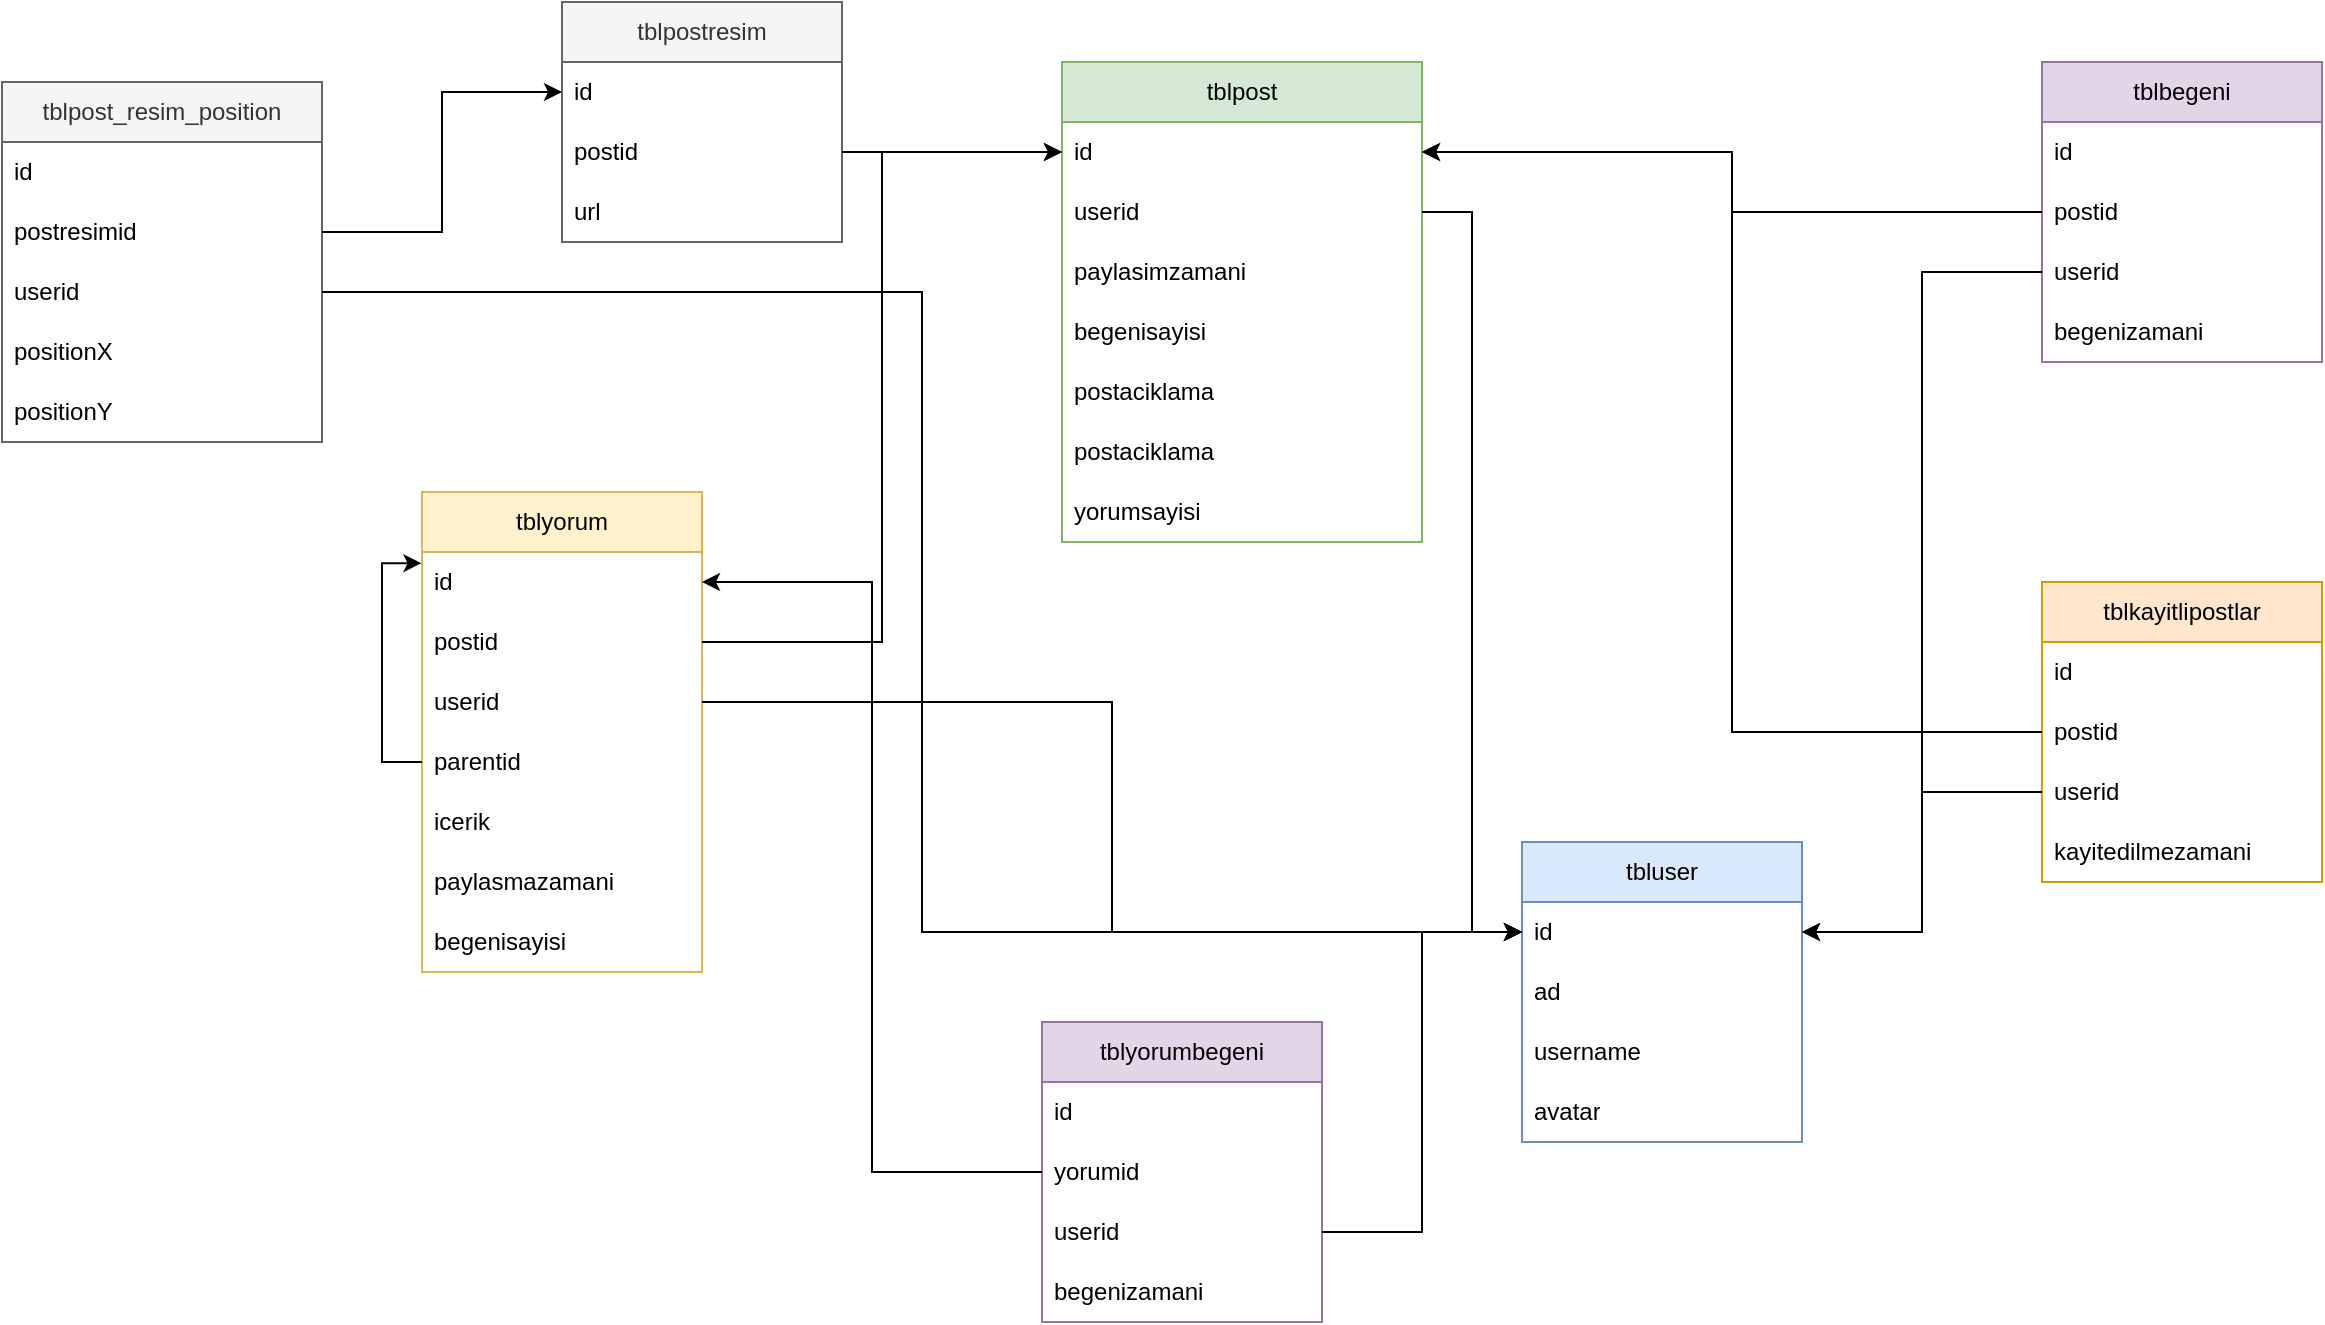 <mxfile version="21.2.0" type="device">
  <diagram name="Sayfa -1" id="kSPaKGLuEccR85Klqm3C">
    <mxGraphModel dx="2513" dy="668" grid="1" gridSize="10" guides="1" tooltips="1" connect="1" arrows="1" fold="1" page="1" pageScale="1" pageWidth="1300" pageHeight="1300" math="0" shadow="0">
      <root>
        <mxCell id="0" />
        <mxCell id="1" parent="0" />
        <mxCell id="uQZyF74LyS2XBlx4iTpp-1" value="tblpost" style="swimlane;fontStyle=0;childLayout=stackLayout;horizontal=1;startSize=30;horizontalStack=0;resizeParent=1;resizeParentMax=0;resizeLast=0;collapsible=1;marginBottom=0;whiteSpace=wrap;html=1;fillColor=#d5e8d4;strokeColor=#82b366;" vertex="1" parent="1">
          <mxGeometry x="200" y="70" width="180" height="240" as="geometry" />
        </mxCell>
        <mxCell id="uQZyF74LyS2XBlx4iTpp-2" value="id" style="text;strokeColor=none;fillColor=none;align=left;verticalAlign=middle;spacingLeft=4;spacingRight=4;overflow=hidden;points=[[0,0.5],[1,0.5]];portConstraint=eastwest;rotatable=0;whiteSpace=wrap;html=1;" vertex="1" parent="uQZyF74LyS2XBlx4iTpp-1">
          <mxGeometry y="30" width="180" height="30" as="geometry" />
        </mxCell>
        <mxCell id="uQZyF74LyS2XBlx4iTpp-3" value="userid" style="text;strokeColor=none;fillColor=none;align=left;verticalAlign=middle;spacingLeft=4;spacingRight=4;overflow=hidden;points=[[0,0.5],[1,0.5]];portConstraint=eastwest;rotatable=0;whiteSpace=wrap;html=1;" vertex="1" parent="uQZyF74LyS2XBlx4iTpp-1">
          <mxGeometry y="60" width="180" height="30" as="geometry" />
        </mxCell>
        <mxCell id="uQZyF74LyS2XBlx4iTpp-4" value="paylasimzamani" style="text;strokeColor=none;fillColor=none;align=left;verticalAlign=middle;spacingLeft=4;spacingRight=4;overflow=hidden;points=[[0,0.5],[1,0.5]];portConstraint=eastwest;rotatable=0;whiteSpace=wrap;html=1;" vertex="1" parent="uQZyF74LyS2XBlx4iTpp-1">
          <mxGeometry y="90" width="180" height="30" as="geometry" />
        </mxCell>
        <mxCell id="uQZyF74LyS2XBlx4iTpp-6" value="begenisayisi" style="text;strokeColor=none;fillColor=none;align=left;verticalAlign=middle;spacingLeft=4;spacingRight=4;overflow=hidden;points=[[0,0.5],[1,0.5]];portConstraint=eastwest;rotatable=0;whiteSpace=wrap;html=1;" vertex="1" parent="uQZyF74LyS2XBlx4iTpp-1">
          <mxGeometry y="120" width="180" height="30" as="geometry" />
        </mxCell>
        <mxCell id="uQZyF74LyS2XBlx4iTpp-7" value="postaciklama" style="text;strokeColor=none;fillColor=none;align=left;verticalAlign=middle;spacingLeft=4;spacingRight=4;overflow=hidden;points=[[0,0.5],[1,0.5]];portConstraint=eastwest;rotatable=0;whiteSpace=wrap;html=1;" vertex="1" parent="uQZyF74LyS2XBlx4iTpp-1">
          <mxGeometry y="150" width="180" height="30" as="geometry" />
        </mxCell>
        <mxCell id="uQZyF74LyS2XBlx4iTpp-21" value="postaciklama" style="text;strokeColor=none;fillColor=none;align=left;verticalAlign=middle;spacingLeft=4;spacingRight=4;overflow=hidden;points=[[0,0.5],[1,0.5]];portConstraint=eastwest;rotatable=0;whiteSpace=wrap;html=1;" vertex="1" parent="uQZyF74LyS2XBlx4iTpp-1">
          <mxGeometry y="180" width="180" height="30" as="geometry" />
        </mxCell>
        <mxCell id="uQZyF74LyS2XBlx4iTpp-22" value="yorumsayisi" style="text;strokeColor=none;fillColor=none;align=left;verticalAlign=middle;spacingLeft=4;spacingRight=4;overflow=hidden;points=[[0,0.5],[1,0.5]];portConstraint=eastwest;rotatable=0;whiteSpace=wrap;html=1;" vertex="1" parent="uQZyF74LyS2XBlx4iTpp-1">
          <mxGeometry y="210" width="180" height="30" as="geometry" />
        </mxCell>
        <mxCell id="uQZyF74LyS2XBlx4iTpp-8" value="tblbegeni" style="swimlane;fontStyle=0;childLayout=stackLayout;horizontal=1;startSize=30;horizontalStack=0;resizeParent=1;resizeParentMax=0;resizeLast=0;collapsible=1;marginBottom=0;whiteSpace=wrap;html=1;fillColor=#e1d5e7;strokeColor=#9673a6;" vertex="1" parent="1">
          <mxGeometry x="690" y="70" width="140" height="150" as="geometry" />
        </mxCell>
        <mxCell id="uQZyF74LyS2XBlx4iTpp-9" value="id" style="text;strokeColor=none;fillColor=none;align=left;verticalAlign=middle;spacingLeft=4;spacingRight=4;overflow=hidden;points=[[0,0.5],[1,0.5]];portConstraint=eastwest;rotatable=0;whiteSpace=wrap;html=1;" vertex="1" parent="uQZyF74LyS2XBlx4iTpp-8">
          <mxGeometry y="30" width="140" height="30" as="geometry" />
        </mxCell>
        <mxCell id="uQZyF74LyS2XBlx4iTpp-10" value="postid" style="text;strokeColor=none;fillColor=none;align=left;verticalAlign=middle;spacingLeft=4;spacingRight=4;overflow=hidden;points=[[0,0.5],[1,0.5]];portConstraint=eastwest;rotatable=0;whiteSpace=wrap;html=1;" vertex="1" parent="uQZyF74LyS2XBlx4iTpp-8">
          <mxGeometry y="60" width="140" height="30" as="geometry" />
        </mxCell>
        <mxCell id="uQZyF74LyS2XBlx4iTpp-12" value="userid" style="text;strokeColor=none;fillColor=none;align=left;verticalAlign=middle;spacingLeft=4;spacingRight=4;overflow=hidden;points=[[0,0.5],[1,0.5]];portConstraint=eastwest;rotatable=0;whiteSpace=wrap;html=1;" vertex="1" parent="uQZyF74LyS2XBlx4iTpp-8">
          <mxGeometry y="90" width="140" height="30" as="geometry" />
        </mxCell>
        <mxCell id="uQZyF74LyS2XBlx4iTpp-11" value="begenizamani" style="text;strokeColor=none;fillColor=none;align=left;verticalAlign=middle;spacingLeft=4;spacingRight=4;overflow=hidden;points=[[0,0.5],[1,0.5]];portConstraint=eastwest;rotatable=0;whiteSpace=wrap;html=1;" vertex="1" parent="uQZyF74LyS2XBlx4iTpp-8">
          <mxGeometry y="120" width="140" height="30" as="geometry" />
        </mxCell>
        <mxCell id="uQZyF74LyS2XBlx4iTpp-13" style="edgeStyle=orthogonalEdgeStyle;rounded=0;orthogonalLoop=1;jettySize=auto;html=1;entryX=1;entryY=0.5;entryDx=0;entryDy=0;" edge="1" parent="1" source="uQZyF74LyS2XBlx4iTpp-10" target="uQZyF74LyS2XBlx4iTpp-2">
          <mxGeometry relative="1" as="geometry" />
        </mxCell>
        <mxCell id="uQZyF74LyS2XBlx4iTpp-14" value="tbluser" style="swimlane;fontStyle=0;childLayout=stackLayout;horizontal=1;startSize=30;horizontalStack=0;resizeParent=1;resizeParentMax=0;resizeLast=0;collapsible=1;marginBottom=0;whiteSpace=wrap;html=1;fillColor=#dae8fc;strokeColor=#6c8ebf;" vertex="1" parent="1">
          <mxGeometry x="430" y="460" width="140" height="150" as="geometry" />
        </mxCell>
        <mxCell id="uQZyF74LyS2XBlx4iTpp-15" value="id" style="text;strokeColor=none;fillColor=none;align=left;verticalAlign=middle;spacingLeft=4;spacingRight=4;overflow=hidden;points=[[0,0.5],[1,0.5]];portConstraint=eastwest;rotatable=0;whiteSpace=wrap;html=1;" vertex="1" parent="uQZyF74LyS2XBlx4iTpp-14">
          <mxGeometry y="30" width="140" height="30" as="geometry" />
        </mxCell>
        <mxCell id="uQZyF74LyS2XBlx4iTpp-16" value="ad" style="text;strokeColor=none;fillColor=none;align=left;verticalAlign=middle;spacingLeft=4;spacingRight=4;overflow=hidden;points=[[0,0.5],[1,0.5]];portConstraint=eastwest;rotatable=0;whiteSpace=wrap;html=1;" vertex="1" parent="uQZyF74LyS2XBlx4iTpp-14">
          <mxGeometry y="60" width="140" height="30" as="geometry" />
        </mxCell>
        <mxCell id="uQZyF74LyS2XBlx4iTpp-17" value="username" style="text;strokeColor=none;fillColor=none;align=left;verticalAlign=middle;spacingLeft=4;spacingRight=4;overflow=hidden;points=[[0,0.5],[1,0.5]];portConstraint=eastwest;rotatable=0;whiteSpace=wrap;html=1;" vertex="1" parent="uQZyF74LyS2XBlx4iTpp-14">
          <mxGeometry y="90" width="140" height="30" as="geometry" />
        </mxCell>
        <mxCell id="uQZyF74LyS2XBlx4iTpp-18" value="avatar" style="text;strokeColor=none;fillColor=none;align=left;verticalAlign=middle;spacingLeft=4;spacingRight=4;overflow=hidden;points=[[0,0.5],[1,0.5]];portConstraint=eastwest;rotatable=0;whiteSpace=wrap;html=1;" vertex="1" parent="uQZyF74LyS2XBlx4iTpp-14">
          <mxGeometry y="120" width="140" height="30" as="geometry" />
        </mxCell>
        <mxCell id="uQZyF74LyS2XBlx4iTpp-19" style="edgeStyle=orthogonalEdgeStyle;rounded=0;orthogonalLoop=1;jettySize=auto;html=1;" edge="1" parent="1" source="uQZyF74LyS2XBlx4iTpp-12" target="uQZyF74LyS2XBlx4iTpp-15">
          <mxGeometry relative="1" as="geometry" />
        </mxCell>
        <mxCell id="uQZyF74LyS2XBlx4iTpp-20" style="edgeStyle=orthogonalEdgeStyle;rounded=0;orthogonalLoop=1;jettySize=auto;html=1;entryX=0;entryY=0.5;entryDx=0;entryDy=0;" edge="1" parent="1" source="uQZyF74LyS2XBlx4iTpp-3" target="uQZyF74LyS2XBlx4iTpp-15">
          <mxGeometry relative="1" as="geometry" />
        </mxCell>
        <mxCell id="uQZyF74LyS2XBlx4iTpp-24" value="tblyorum" style="swimlane;fontStyle=0;childLayout=stackLayout;horizontal=1;startSize=30;horizontalStack=0;resizeParent=1;resizeParentMax=0;resizeLast=0;collapsible=1;marginBottom=0;whiteSpace=wrap;html=1;fillColor=#fff2cc;strokeColor=#d6b656;" vertex="1" parent="1">
          <mxGeometry x="-120" y="285" width="140" height="240" as="geometry" />
        </mxCell>
        <mxCell id="uQZyF74LyS2XBlx4iTpp-25" value="id" style="text;strokeColor=none;fillColor=none;align=left;verticalAlign=middle;spacingLeft=4;spacingRight=4;overflow=hidden;points=[[0,0.5],[1,0.5]];portConstraint=eastwest;rotatable=0;whiteSpace=wrap;html=1;" vertex="1" parent="uQZyF74LyS2XBlx4iTpp-24">
          <mxGeometry y="30" width="140" height="30" as="geometry" />
        </mxCell>
        <mxCell id="uQZyF74LyS2XBlx4iTpp-26" value="postid" style="text;strokeColor=none;fillColor=none;align=left;verticalAlign=middle;spacingLeft=4;spacingRight=4;overflow=hidden;points=[[0,0.5],[1,0.5]];portConstraint=eastwest;rotatable=0;whiteSpace=wrap;html=1;" vertex="1" parent="uQZyF74LyS2XBlx4iTpp-24">
          <mxGeometry y="60" width="140" height="30" as="geometry" />
        </mxCell>
        <mxCell id="uQZyF74LyS2XBlx4iTpp-27" value="userid" style="text;strokeColor=none;fillColor=none;align=left;verticalAlign=middle;spacingLeft=4;spacingRight=4;overflow=hidden;points=[[0,0.5],[1,0.5]];portConstraint=eastwest;rotatable=0;whiteSpace=wrap;html=1;" vertex="1" parent="uQZyF74LyS2XBlx4iTpp-24">
          <mxGeometry y="90" width="140" height="30" as="geometry" />
        </mxCell>
        <mxCell id="uQZyF74LyS2XBlx4iTpp-32" style="edgeStyle=orthogonalEdgeStyle;rounded=0;orthogonalLoop=1;jettySize=auto;html=1;entryX=-0.002;entryY=0.187;entryDx=0;entryDy=0;entryPerimeter=0;" edge="1" parent="uQZyF74LyS2XBlx4iTpp-24" source="uQZyF74LyS2XBlx4iTpp-30" target="uQZyF74LyS2XBlx4iTpp-25">
          <mxGeometry relative="1" as="geometry" />
        </mxCell>
        <mxCell id="uQZyF74LyS2XBlx4iTpp-30" value="parentid" style="text;strokeColor=none;fillColor=none;align=left;verticalAlign=middle;spacingLeft=4;spacingRight=4;overflow=hidden;points=[[0,0.5],[1,0.5]];portConstraint=eastwest;rotatable=0;whiteSpace=wrap;html=1;" vertex="1" parent="uQZyF74LyS2XBlx4iTpp-24">
          <mxGeometry y="120" width="140" height="30" as="geometry" />
        </mxCell>
        <mxCell id="uQZyF74LyS2XBlx4iTpp-40" value="icerik" style="text;strokeColor=none;fillColor=none;align=left;verticalAlign=middle;spacingLeft=4;spacingRight=4;overflow=hidden;points=[[0,0.5],[1,0.5]];portConstraint=eastwest;rotatable=0;whiteSpace=wrap;html=1;" vertex="1" parent="uQZyF74LyS2XBlx4iTpp-24">
          <mxGeometry y="150" width="140" height="30" as="geometry" />
        </mxCell>
        <mxCell id="uQZyF74LyS2XBlx4iTpp-41" value="paylasmazamani" style="text;strokeColor=none;fillColor=none;align=left;verticalAlign=middle;spacingLeft=4;spacingRight=4;overflow=hidden;points=[[0,0.5],[1,0.5]];portConstraint=eastwest;rotatable=0;whiteSpace=wrap;html=1;" vertex="1" parent="uQZyF74LyS2XBlx4iTpp-24">
          <mxGeometry y="180" width="140" height="30" as="geometry" />
        </mxCell>
        <mxCell id="uQZyF74LyS2XBlx4iTpp-42" value="begenisayisi" style="text;strokeColor=none;fillColor=none;align=left;verticalAlign=middle;spacingLeft=4;spacingRight=4;overflow=hidden;points=[[0,0.5],[1,0.5]];portConstraint=eastwest;rotatable=0;whiteSpace=wrap;html=1;" vertex="1" parent="uQZyF74LyS2XBlx4iTpp-24">
          <mxGeometry y="210" width="140" height="30" as="geometry" />
        </mxCell>
        <mxCell id="uQZyF74LyS2XBlx4iTpp-29" style="edgeStyle=orthogonalEdgeStyle;rounded=0;orthogonalLoop=1;jettySize=auto;html=1;" edge="1" parent="1" source="uQZyF74LyS2XBlx4iTpp-26" target="uQZyF74LyS2XBlx4iTpp-2">
          <mxGeometry relative="1" as="geometry" />
        </mxCell>
        <mxCell id="uQZyF74LyS2XBlx4iTpp-31" style="edgeStyle=orthogonalEdgeStyle;rounded=0;orthogonalLoop=1;jettySize=auto;html=1;" edge="1" parent="1" source="uQZyF74LyS2XBlx4iTpp-27" target="uQZyF74LyS2XBlx4iTpp-15">
          <mxGeometry relative="1" as="geometry" />
        </mxCell>
        <mxCell id="uQZyF74LyS2XBlx4iTpp-33" value="tblyorumbegeni" style="swimlane;fontStyle=0;childLayout=stackLayout;horizontal=1;startSize=30;horizontalStack=0;resizeParent=1;resizeParentMax=0;resizeLast=0;collapsible=1;marginBottom=0;whiteSpace=wrap;html=1;fillColor=#e1d5e7;strokeColor=#9673a6;" vertex="1" parent="1">
          <mxGeometry x="190" y="550" width="140" height="150" as="geometry" />
        </mxCell>
        <mxCell id="uQZyF74LyS2XBlx4iTpp-34" value="id" style="text;strokeColor=none;fillColor=none;align=left;verticalAlign=middle;spacingLeft=4;spacingRight=4;overflow=hidden;points=[[0,0.5],[1,0.5]];portConstraint=eastwest;rotatable=0;whiteSpace=wrap;html=1;" vertex="1" parent="uQZyF74LyS2XBlx4iTpp-33">
          <mxGeometry y="30" width="140" height="30" as="geometry" />
        </mxCell>
        <mxCell id="uQZyF74LyS2XBlx4iTpp-35" value="yorumid" style="text;strokeColor=none;fillColor=none;align=left;verticalAlign=middle;spacingLeft=4;spacingRight=4;overflow=hidden;points=[[0,0.5],[1,0.5]];portConstraint=eastwest;rotatable=0;whiteSpace=wrap;html=1;" vertex="1" parent="uQZyF74LyS2XBlx4iTpp-33">
          <mxGeometry y="60" width="140" height="30" as="geometry" />
        </mxCell>
        <mxCell id="uQZyF74LyS2XBlx4iTpp-36" value="userid" style="text;strokeColor=none;fillColor=none;align=left;verticalAlign=middle;spacingLeft=4;spacingRight=4;overflow=hidden;points=[[0,0.5],[1,0.5]];portConstraint=eastwest;rotatable=0;whiteSpace=wrap;html=1;" vertex="1" parent="uQZyF74LyS2XBlx4iTpp-33">
          <mxGeometry y="90" width="140" height="30" as="geometry" />
        </mxCell>
        <mxCell id="uQZyF74LyS2XBlx4iTpp-37" value="begenizamani" style="text;strokeColor=none;fillColor=none;align=left;verticalAlign=middle;spacingLeft=4;spacingRight=4;overflow=hidden;points=[[0,0.5],[1,0.5]];portConstraint=eastwest;rotatable=0;whiteSpace=wrap;html=1;" vertex="1" parent="uQZyF74LyS2XBlx4iTpp-33">
          <mxGeometry y="120" width="140" height="30" as="geometry" />
        </mxCell>
        <mxCell id="uQZyF74LyS2XBlx4iTpp-38" style="edgeStyle=orthogonalEdgeStyle;rounded=0;orthogonalLoop=1;jettySize=auto;html=1;" edge="1" parent="1" source="uQZyF74LyS2XBlx4iTpp-35" target="uQZyF74LyS2XBlx4iTpp-25">
          <mxGeometry relative="1" as="geometry" />
        </mxCell>
        <mxCell id="uQZyF74LyS2XBlx4iTpp-39" style="edgeStyle=orthogonalEdgeStyle;rounded=0;orthogonalLoop=1;jettySize=auto;html=1;entryX=0;entryY=0.5;entryDx=0;entryDy=0;" edge="1" parent="1" source="uQZyF74LyS2XBlx4iTpp-36" target="uQZyF74LyS2XBlx4iTpp-15">
          <mxGeometry relative="1" as="geometry" />
        </mxCell>
        <mxCell id="uQZyF74LyS2XBlx4iTpp-43" value="tblkayitlipostlar" style="swimlane;fontStyle=0;childLayout=stackLayout;horizontal=1;startSize=30;horizontalStack=0;resizeParent=1;resizeParentMax=0;resizeLast=0;collapsible=1;marginBottom=0;whiteSpace=wrap;html=1;fillColor=#ffe6cc;strokeColor=#d79b00;" vertex="1" parent="1">
          <mxGeometry x="690" y="330" width="140" height="150" as="geometry" />
        </mxCell>
        <mxCell id="uQZyF74LyS2XBlx4iTpp-44" value="id" style="text;strokeColor=none;fillColor=none;align=left;verticalAlign=middle;spacingLeft=4;spacingRight=4;overflow=hidden;points=[[0,0.5],[1,0.5]];portConstraint=eastwest;rotatable=0;whiteSpace=wrap;html=1;" vertex="1" parent="uQZyF74LyS2XBlx4iTpp-43">
          <mxGeometry y="30" width="140" height="30" as="geometry" />
        </mxCell>
        <mxCell id="uQZyF74LyS2XBlx4iTpp-45" value="postid" style="text;strokeColor=none;fillColor=none;align=left;verticalAlign=middle;spacingLeft=4;spacingRight=4;overflow=hidden;points=[[0,0.5],[1,0.5]];portConstraint=eastwest;rotatable=0;whiteSpace=wrap;html=1;" vertex="1" parent="uQZyF74LyS2XBlx4iTpp-43">
          <mxGeometry y="60" width="140" height="30" as="geometry" />
        </mxCell>
        <mxCell id="uQZyF74LyS2XBlx4iTpp-46" value="userid" style="text;strokeColor=none;fillColor=none;align=left;verticalAlign=middle;spacingLeft=4;spacingRight=4;overflow=hidden;points=[[0,0.5],[1,0.5]];portConstraint=eastwest;rotatable=0;whiteSpace=wrap;html=1;" vertex="1" parent="uQZyF74LyS2XBlx4iTpp-43">
          <mxGeometry y="90" width="140" height="30" as="geometry" />
        </mxCell>
        <mxCell id="uQZyF74LyS2XBlx4iTpp-49" value="kayitedilmezamani" style="text;strokeColor=none;fillColor=none;align=left;verticalAlign=middle;spacingLeft=4;spacingRight=4;overflow=hidden;points=[[0,0.5],[1,0.5]];portConstraint=eastwest;rotatable=0;whiteSpace=wrap;html=1;" vertex="1" parent="uQZyF74LyS2XBlx4iTpp-43">
          <mxGeometry y="120" width="140" height="30" as="geometry" />
        </mxCell>
        <mxCell id="uQZyF74LyS2XBlx4iTpp-47" style="edgeStyle=orthogonalEdgeStyle;rounded=0;orthogonalLoop=1;jettySize=auto;html=1;entryX=1;entryY=0.5;entryDx=0;entryDy=0;" edge="1" parent="1" source="uQZyF74LyS2XBlx4iTpp-45" target="uQZyF74LyS2XBlx4iTpp-2">
          <mxGeometry relative="1" as="geometry" />
        </mxCell>
        <mxCell id="uQZyF74LyS2XBlx4iTpp-48" style="edgeStyle=orthogonalEdgeStyle;rounded=0;orthogonalLoop=1;jettySize=auto;html=1;" edge="1" parent="1" source="uQZyF74LyS2XBlx4iTpp-46" target="uQZyF74LyS2XBlx4iTpp-15">
          <mxGeometry relative="1" as="geometry" />
        </mxCell>
        <mxCell id="uQZyF74LyS2XBlx4iTpp-50" value="tblpostresim" style="swimlane;fontStyle=0;childLayout=stackLayout;horizontal=1;startSize=30;horizontalStack=0;resizeParent=1;resizeParentMax=0;resizeLast=0;collapsible=1;marginBottom=0;whiteSpace=wrap;html=1;fillColor=#f5f5f5;fontColor=#333333;strokeColor=#666666;" vertex="1" parent="1">
          <mxGeometry x="-50" y="40" width="140" height="120" as="geometry" />
        </mxCell>
        <mxCell id="uQZyF74LyS2XBlx4iTpp-51" value="id" style="text;strokeColor=none;fillColor=none;align=left;verticalAlign=middle;spacingLeft=4;spacingRight=4;overflow=hidden;points=[[0,0.5],[1,0.5]];portConstraint=eastwest;rotatable=0;whiteSpace=wrap;html=1;" vertex="1" parent="uQZyF74LyS2XBlx4iTpp-50">
          <mxGeometry y="30" width="140" height="30" as="geometry" />
        </mxCell>
        <mxCell id="uQZyF74LyS2XBlx4iTpp-52" value="postid" style="text;strokeColor=none;fillColor=none;align=left;verticalAlign=middle;spacingLeft=4;spacingRight=4;overflow=hidden;points=[[0,0.5],[1,0.5]];portConstraint=eastwest;rotatable=0;whiteSpace=wrap;html=1;" vertex="1" parent="uQZyF74LyS2XBlx4iTpp-50">
          <mxGeometry y="60" width="140" height="30" as="geometry" />
        </mxCell>
        <mxCell id="uQZyF74LyS2XBlx4iTpp-53" value="url" style="text;strokeColor=none;fillColor=none;align=left;verticalAlign=middle;spacingLeft=4;spacingRight=4;overflow=hidden;points=[[0,0.5],[1,0.5]];portConstraint=eastwest;rotatable=0;whiteSpace=wrap;html=1;" vertex="1" parent="uQZyF74LyS2XBlx4iTpp-50">
          <mxGeometry y="90" width="140" height="30" as="geometry" />
        </mxCell>
        <mxCell id="uQZyF74LyS2XBlx4iTpp-54" style="edgeStyle=orthogonalEdgeStyle;rounded=0;orthogonalLoop=1;jettySize=auto;html=1;" edge="1" parent="1" source="uQZyF74LyS2XBlx4iTpp-52" target="uQZyF74LyS2XBlx4iTpp-2">
          <mxGeometry relative="1" as="geometry" />
        </mxCell>
        <mxCell id="uQZyF74LyS2XBlx4iTpp-56" value="tblpost_resim_position" style="swimlane;fontStyle=0;childLayout=stackLayout;horizontal=1;startSize=30;horizontalStack=0;resizeParent=1;resizeParentMax=0;resizeLast=0;collapsible=1;marginBottom=0;whiteSpace=wrap;html=1;fillColor=#f5f5f5;fontColor=#333333;strokeColor=#666666;" vertex="1" parent="1">
          <mxGeometry x="-330" y="80" width="160" height="180" as="geometry" />
        </mxCell>
        <mxCell id="uQZyF74LyS2XBlx4iTpp-57" value="id" style="text;strokeColor=none;fillColor=none;align=left;verticalAlign=middle;spacingLeft=4;spacingRight=4;overflow=hidden;points=[[0,0.5],[1,0.5]];portConstraint=eastwest;rotatable=0;whiteSpace=wrap;html=1;" vertex="1" parent="uQZyF74LyS2XBlx4iTpp-56">
          <mxGeometry y="30" width="160" height="30" as="geometry" />
        </mxCell>
        <mxCell id="uQZyF74LyS2XBlx4iTpp-58" value="postresimid" style="text;strokeColor=none;fillColor=none;align=left;verticalAlign=middle;spacingLeft=4;spacingRight=4;overflow=hidden;points=[[0,0.5],[1,0.5]];portConstraint=eastwest;rotatable=0;whiteSpace=wrap;html=1;" vertex="1" parent="uQZyF74LyS2XBlx4iTpp-56">
          <mxGeometry y="60" width="160" height="30" as="geometry" />
        </mxCell>
        <mxCell id="uQZyF74LyS2XBlx4iTpp-59" value="userid" style="text;strokeColor=none;fillColor=none;align=left;verticalAlign=middle;spacingLeft=4;spacingRight=4;overflow=hidden;points=[[0,0.5],[1,0.5]];portConstraint=eastwest;rotatable=0;whiteSpace=wrap;html=1;" vertex="1" parent="uQZyF74LyS2XBlx4iTpp-56">
          <mxGeometry y="90" width="160" height="30" as="geometry" />
        </mxCell>
        <mxCell id="uQZyF74LyS2XBlx4iTpp-61" value="positionX" style="text;strokeColor=none;fillColor=none;align=left;verticalAlign=middle;spacingLeft=4;spacingRight=4;overflow=hidden;points=[[0,0.5],[1,0.5]];portConstraint=eastwest;rotatable=0;whiteSpace=wrap;html=1;" vertex="1" parent="uQZyF74LyS2XBlx4iTpp-56">
          <mxGeometry y="120" width="160" height="30" as="geometry" />
        </mxCell>
        <mxCell id="uQZyF74LyS2XBlx4iTpp-62" value="positionY" style="text;strokeColor=none;fillColor=none;align=left;verticalAlign=middle;spacingLeft=4;spacingRight=4;overflow=hidden;points=[[0,0.5],[1,0.5]];portConstraint=eastwest;rotatable=0;whiteSpace=wrap;html=1;" vertex="1" parent="uQZyF74LyS2XBlx4iTpp-56">
          <mxGeometry y="150" width="160" height="30" as="geometry" />
        </mxCell>
        <mxCell id="uQZyF74LyS2XBlx4iTpp-60" style="edgeStyle=orthogonalEdgeStyle;rounded=0;orthogonalLoop=1;jettySize=auto;html=1;" edge="1" parent="1" source="uQZyF74LyS2XBlx4iTpp-58" target="uQZyF74LyS2XBlx4iTpp-51">
          <mxGeometry relative="1" as="geometry" />
        </mxCell>
        <mxCell id="uQZyF74LyS2XBlx4iTpp-63" style="edgeStyle=orthogonalEdgeStyle;rounded=0;orthogonalLoop=1;jettySize=auto;html=1;" edge="1" parent="1" source="uQZyF74LyS2XBlx4iTpp-59" target="uQZyF74LyS2XBlx4iTpp-15">
          <mxGeometry relative="1" as="geometry" />
        </mxCell>
      </root>
    </mxGraphModel>
  </diagram>
</mxfile>
